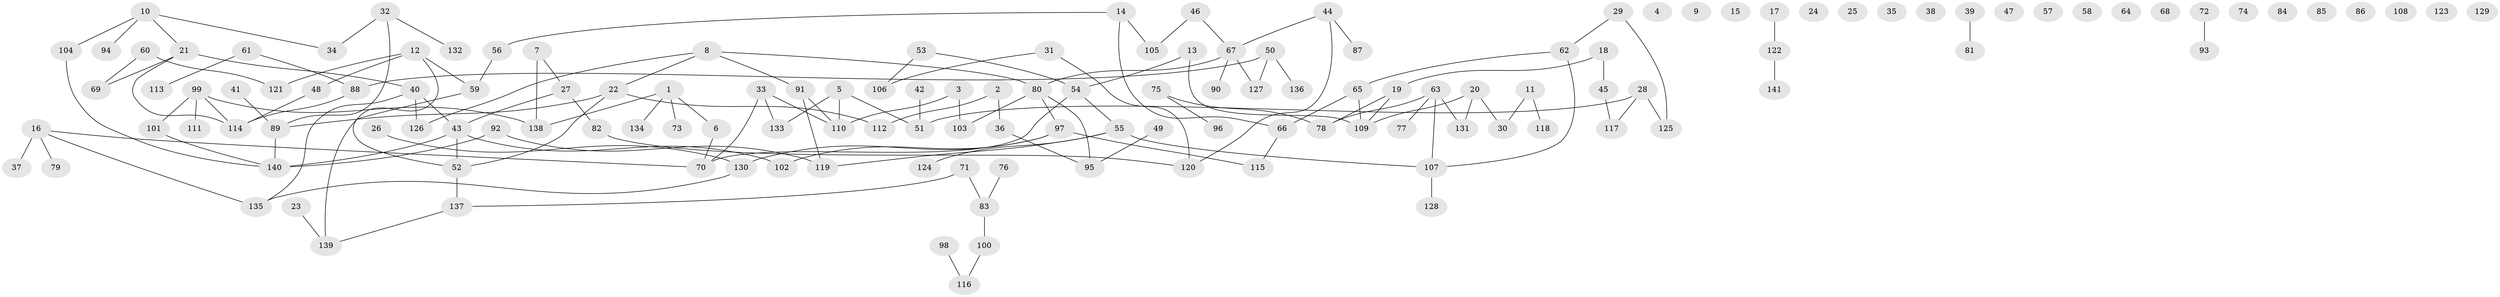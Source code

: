 // Generated by graph-tools (version 1.1) at 2025/33/03/09/25 02:33:35]
// undirected, 141 vertices, 147 edges
graph export_dot {
graph [start="1"]
  node [color=gray90,style=filled];
  1;
  2;
  3;
  4;
  5;
  6;
  7;
  8;
  9;
  10;
  11;
  12;
  13;
  14;
  15;
  16;
  17;
  18;
  19;
  20;
  21;
  22;
  23;
  24;
  25;
  26;
  27;
  28;
  29;
  30;
  31;
  32;
  33;
  34;
  35;
  36;
  37;
  38;
  39;
  40;
  41;
  42;
  43;
  44;
  45;
  46;
  47;
  48;
  49;
  50;
  51;
  52;
  53;
  54;
  55;
  56;
  57;
  58;
  59;
  60;
  61;
  62;
  63;
  64;
  65;
  66;
  67;
  68;
  69;
  70;
  71;
  72;
  73;
  74;
  75;
  76;
  77;
  78;
  79;
  80;
  81;
  82;
  83;
  84;
  85;
  86;
  87;
  88;
  89;
  90;
  91;
  92;
  93;
  94;
  95;
  96;
  97;
  98;
  99;
  100;
  101;
  102;
  103;
  104;
  105;
  106;
  107;
  108;
  109;
  110;
  111;
  112;
  113;
  114;
  115;
  116;
  117;
  118;
  119;
  120;
  121;
  122;
  123;
  124;
  125;
  126;
  127;
  128;
  129;
  130;
  131;
  132;
  133;
  134;
  135;
  136;
  137;
  138;
  139;
  140;
  141;
  1 -- 6;
  1 -- 73;
  1 -- 134;
  1 -- 138;
  2 -- 36;
  2 -- 112;
  3 -- 103;
  3 -- 110;
  5 -- 51;
  5 -- 110;
  5 -- 133;
  6 -- 70;
  7 -- 27;
  7 -- 138;
  8 -- 22;
  8 -- 80;
  8 -- 91;
  8 -- 126;
  10 -- 21;
  10 -- 34;
  10 -- 94;
  10 -- 104;
  11 -- 30;
  11 -- 118;
  12 -- 48;
  12 -- 52;
  12 -- 59;
  12 -- 121;
  13 -- 54;
  13 -- 109;
  14 -- 56;
  14 -- 66;
  14 -- 105;
  16 -- 37;
  16 -- 70;
  16 -- 79;
  16 -- 135;
  17 -- 122;
  18 -- 19;
  18 -- 45;
  19 -- 78;
  19 -- 109;
  20 -- 30;
  20 -- 109;
  20 -- 131;
  21 -- 40;
  21 -- 69;
  21 -- 114;
  22 -- 52;
  22 -- 89;
  22 -- 112;
  23 -- 139;
  26 -- 130;
  27 -- 43;
  27 -- 82;
  28 -- 51;
  28 -- 117;
  28 -- 125;
  29 -- 62;
  29 -- 125;
  31 -- 106;
  31 -- 120;
  32 -- 34;
  32 -- 89;
  32 -- 132;
  33 -- 70;
  33 -- 110;
  33 -- 133;
  36 -- 95;
  39 -- 81;
  40 -- 43;
  40 -- 126;
  40 -- 135;
  41 -- 89;
  42 -- 51;
  43 -- 52;
  43 -- 102;
  43 -- 140;
  44 -- 67;
  44 -- 87;
  44 -- 120;
  45 -- 117;
  46 -- 67;
  46 -- 105;
  48 -- 114;
  49 -- 95;
  50 -- 88;
  50 -- 127;
  50 -- 136;
  52 -- 137;
  53 -- 54;
  53 -- 106;
  54 -- 55;
  54 -- 70;
  55 -- 107;
  55 -- 119;
  55 -- 124;
  56 -- 59;
  59 -- 139;
  60 -- 69;
  60 -- 121;
  61 -- 88;
  61 -- 113;
  62 -- 65;
  62 -- 107;
  63 -- 77;
  63 -- 78;
  63 -- 107;
  63 -- 131;
  65 -- 66;
  65 -- 109;
  66 -- 115;
  67 -- 80;
  67 -- 90;
  67 -- 127;
  71 -- 83;
  71 -- 137;
  72 -- 93;
  75 -- 78;
  75 -- 96;
  76 -- 83;
  80 -- 95;
  80 -- 97;
  80 -- 103;
  82 -- 120;
  83 -- 100;
  88 -- 114;
  89 -- 140;
  91 -- 110;
  91 -- 119;
  92 -- 119;
  92 -- 140;
  97 -- 102;
  97 -- 115;
  97 -- 130;
  98 -- 116;
  99 -- 101;
  99 -- 111;
  99 -- 114;
  99 -- 138;
  100 -- 116;
  101 -- 140;
  104 -- 140;
  107 -- 128;
  122 -- 141;
  130 -- 135;
  137 -- 139;
}
